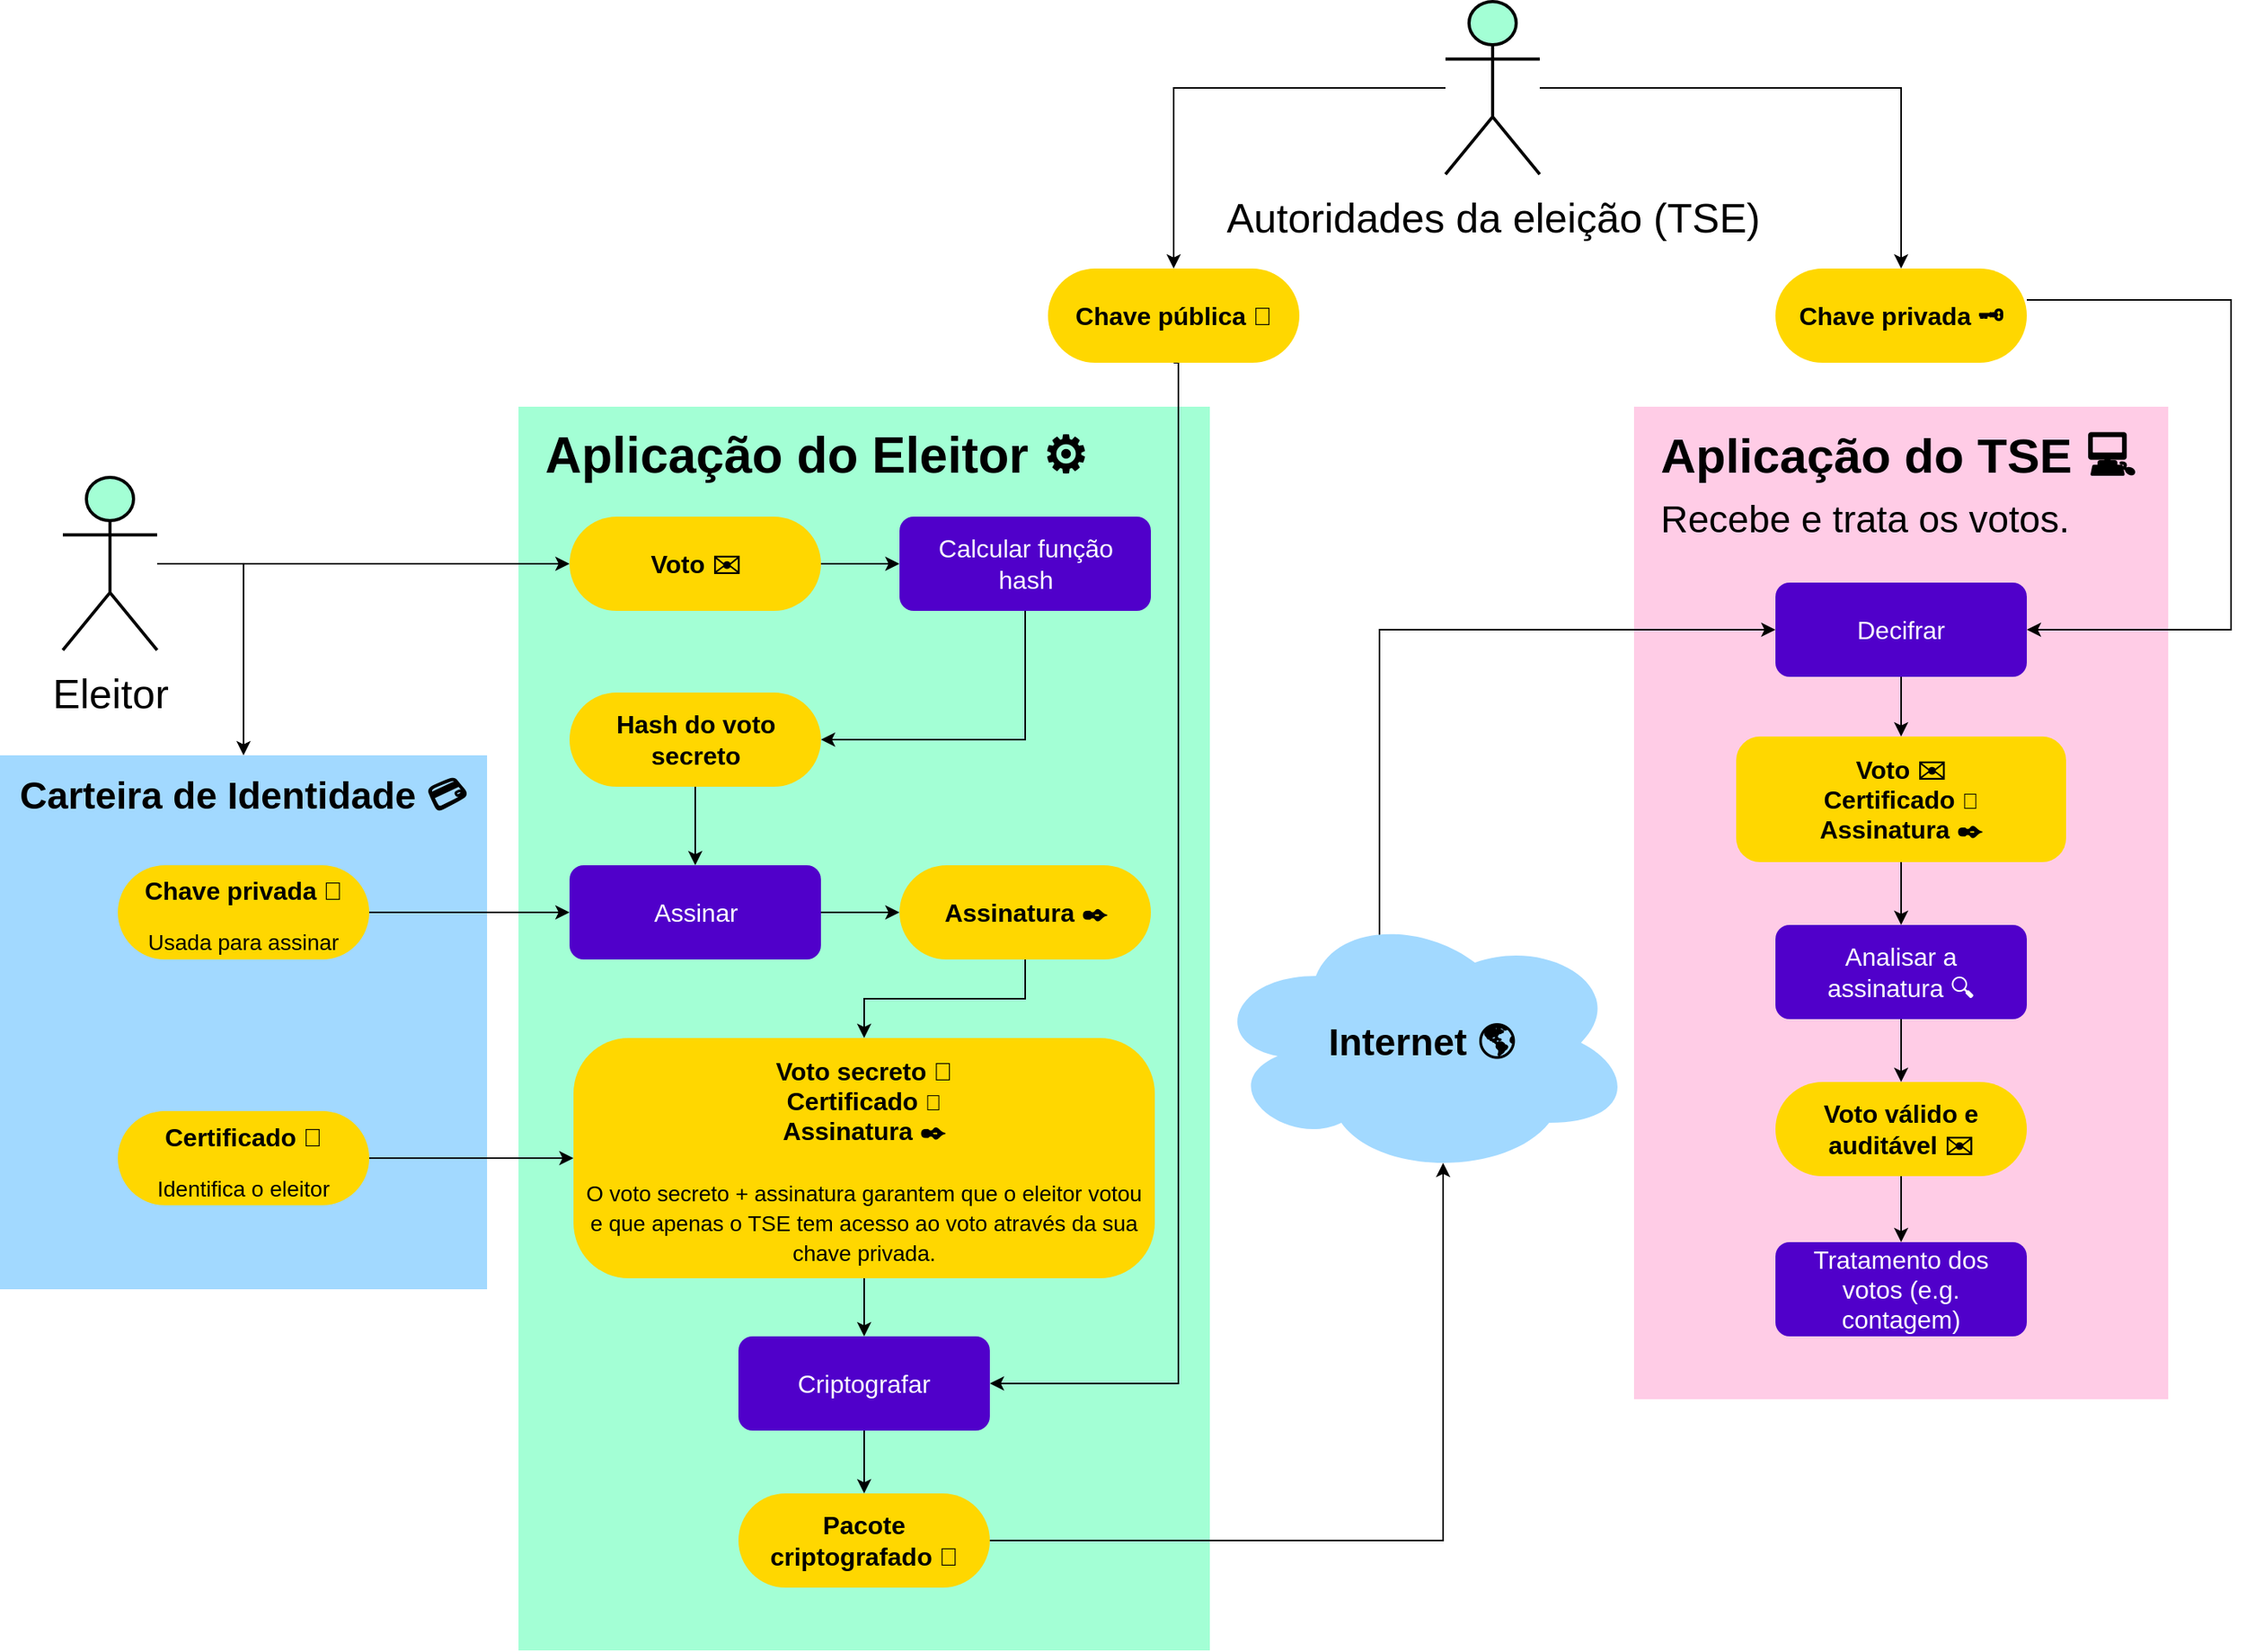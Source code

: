 <mxfile version="17.4.6" type="device"><diagram id="9zpVcPlieo6CxjOv25YS" name="Página-1"><mxGraphModel dx="2844" dy="1532" grid="1" gridSize="10" guides="1" tooltips="1" connect="1" arrows="1" fold="1" page="1" pageScale="1" pageWidth="827" pageHeight="1169" math="0" shadow="0"><root><mxCell id="0"/><mxCell id="1" parent="0"/><mxCell id="1DEdDPqQPx3AVPwAO34K-33" value="&lt;font style=&quot;font-size: 31px&quot;&gt;&lt;b&gt;Aplicação do TSE &lt;/b&gt;&lt;b&gt;💻&lt;/b&gt;&lt;/font&gt;&lt;br&gt;&lt;font style=&quot;font-size: 24px&quot;&gt;Recebe e trata os votos.&lt;/font&gt;" style="rounded=0;whiteSpace=wrap;html=1;strokeColor=none;fillColor=#FFCCE6;verticalAlign=top;align=left;spacing=2;spacingLeft=15;spacingTop=5;fontSize=32;" parent="1" vertex="1"><mxGeometry x="1040" y="278" width="340" height="632" as="geometry"/></mxCell><mxCell id="1DEdDPqQPx3AVPwAO34K-5" value="&lt;font style=&quot;font-size: 32px&quot;&gt;&lt;b style=&quot;font-size: 32px&quot;&gt;Aplicação do Eleitor&amp;nbsp;&lt;/b&gt;&lt;/font&gt;&lt;span style=&quot;font-size: 32px&quot;&gt;&lt;b style=&quot;font-size: 32px&quot;&gt;⚙️&lt;br style=&quot;font-size: 32px&quot;&gt;&lt;/b&gt;&lt;/span&gt;" style="rounded=0;whiteSpace=wrap;html=1;strokeColor=none;fillColor=#A3FFD5;verticalAlign=top;align=left;spacing=2;spacingLeft=15;spacingTop=5;fontSize=32;" parent="1" vertex="1"><mxGeometry x="330" y="278" width="440" height="792" as="geometry"/></mxCell><mxCell id="1DEdDPqQPx3AVPwAO34K-1" value="&lt;font style=&quot;font-size: 24px;&quot;&gt;&lt;b style=&quot;font-size: 24px;&quot;&gt;Carteira de Identidade&amp;nbsp;💳&lt;/b&gt;&lt;/font&gt;" style="rounded=0;whiteSpace=wrap;html=1;strokeColor=none;fillColor=#A2D9FF;verticalAlign=top;spacingTop=5;fontSize=24;" parent="1" vertex="1"><mxGeometry y="500" width="310" height="340" as="geometry"/></mxCell><mxCell id="1DEdDPqQPx3AVPwAO34K-27" style="edgeStyle=orthogonalEdgeStyle;rounded=0;orthogonalLoop=1;jettySize=auto;html=1;entryX=0;entryY=0.5;entryDx=0;entryDy=0;fontFamily=Georgia;fontSize=16;fontColor=#FFFFFF;" parent="1" source="1DEdDPqQPx3AVPwAO34K-2" target="1DEdDPqQPx3AVPwAO34K-15" edge="1"><mxGeometry relative="1" as="geometry"/></mxCell><mxCell id="1DEdDPqQPx3AVPwAO34K-2" value="&lt;font style=&quot;font-size: 16px&quot;&gt;&lt;font style=&quot;font-size: 16px&quot;&gt;&lt;b&gt;Chave privada&amp;nbsp;&lt;/b&gt;&lt;/font&gt;&lt;b&gt;🔑&lt;/b&gt;&lt;/font&gt;&lt;br&gt;&lt;br&gt;&lt;font style=&quot;font-size: 14px&quot;&gt;Usada para assinar&lt;/font&gt;" style="rounded=1;whiteSpace=wrap;html=1;fillColor=#FFD700;verticalAlign=top;arcSize=50;strokeColor=none;" parent="1" vertex="1"><mxGeometry x="75" y="570" width="160" height="60" as="geometry"/></mxCell><mxCell id="1DEdDPqQPx3AVPwAO34K-29" style="edgeStyle=orthogonalEdgeStyle;rounded=0;orthogonalLoop=1;jettySize=auto;html=1;entryX=0;entryY=0.5;entryDx=0;entryDy=0;fontFamily=Georgia;fontSize=16;fontColor=#FFFFFF;" parent="1" source="1DEdDPqQPx3AVPwAO34K-3" target="1DEdDPqQPx3AVPwAO34K-19" edge="1"><mxGeometry relative="1" as="geometry"/></mxCell><mxCell id="1DEdDPqQPx3AVPwAO34K-3" value="&lt;font style=&quot;font-size: 16px&quot;&gt;&lt;font style=&quot;font-size: 16px&quot;&gt;&lt;font style=&quot;font-size: 16px&quot;&gt;&lt;b&gt;Certificado&amp;nbsp;&lt;/b&gt;&lt;/font&gt;&lt;/font&gt;&lt;b&gt;📜&lt;/b&gt;&lt;br&gt;&lt;/font&gt;&lt;br&gt;&lt;font style=&quot;font-size: 14px&quot;&gt;Identifica o eleitor&lt;/font&gt;" style="rounded=1;whiteSpace=wrap;html=1;fillColor=#FFD700;verticalAlign=top;arcSize=50;strokeColor=none;" parent="1" vertex="1"><mxGeometry x="75" y="726.5" width="160" height="60" as="geometry"/></mxCell><mxCell id="M1GfgD9bjBIyjw1lU3T--3" style="edgeStyle=orthogonalEdgeStyle;rounded=0;orthogonalLoop=1;jettySize=auto;html=1;entryX=0;entryY=0.5;entryDx=0;entryDy=0;" edge="1" parent="1" source="1DEdDPqQPx3AVPwAO34K-6" target="1DEdDPqQPx3AVPwAO34K-11"><mxGeometry relative="1" as="geometry"/></mxCell><mxCell id="1DEdDPqQPx3AVPwAO34K-6" value="&lt;font style=&quot;font-size: 16px&quot;&gt;Voto&amp;nbsp;✉️&lt;/font&gt;" style="rounded=1;whiteSpace=wrap;html=1;fillColor=#FFD700;verticalAlign=middle;arcSize=50;strokeColor=none;align=center;fontSize=16;fontStyle=1" parent="1" vertex="1"><mxGeometry x="362.5" y="348" width="160" height="60" as="geometry"/></mxCell><mxCell id="M1GfgD9bjBIyjw1lU3T--4" style="edgeStyle=orthogonalEdgeStyle;rounded=0;orthogonalLoop=1;jettySize=auto;html=1;entryX=1;entryY=0.5;entryDx=0;entryDy=0;" edge="1" parent="1" source="1DEdDPqQPx3AVPwAO34K-11" target="1DEdDPqQPx3AVPwAO34K-13"><mxGeometry relative="1" as="geometry"><Array as="points"><mxPoint x="653" y="490"/></Array></mxGeometry></mxCell><mxCell id="1DEdDPqQPx3AVPwAO34K-11" value="Calcular função hash" style="rounded=1;whiteSpace=wrap;html=1;fontFamily=Helvetica;fontSize=16;fillColor=#5000CA;align=center;verticalAlign=middle;strokeColor=none;fontColor=#FFFFFF;spacingLeft=5;spacingRight=5;" parent="1" vertex="1"><mxGeometry x="572.5" y="348" width="160" height="60" as="geometry"/></mxCell><mxCell id="1DEdDPqQPx3AVPwAO34K-16" style="edgeStyle=orthogonalEdgeStyle;rounded=0;orthogonalLoop=1;jettySize=auto;html=1;entryX=0.5;entryY=0;entryDx=0;entryDy=0;fontFamily=Helvetica;fontSize=16;fontColor=#FFFFFF;" parent="1" source="1DEdDPqQPx3AVPwAO34K-13" target="1DEdDPqQPx3AVPwAO34K-15" edge="1"><mxGeometry relative="1" as="geometry"/></mxCell><mxCell id="1DEdDPqQPx3AVPwAO34K-13" value="&lt;font style=&quot;font-size: 16px&quot;&gt;Hash do voto secreto&lt;/font&gt;" style="rounded=1;whiteSpace=wrap;html=1;fillColor=#FFD700;verticalAlign=middle;arcSize=50;strokeColor=none;align=center;fontSize=16;fontStyle=1;spacingLeft=5;spacingRight=5;" parent="1" vertex="1"><mxGeometry x="362.5" y="460" width="160" height="60" as="geometry"/></mxCell><mxCell id="1DEdDPqQPx3AVPwAO34K-18" style="edgeStyle=orthogonalEdgeStyle;rounded=0;orthogonalLoop=1;jettySize=auto;html=1;entryX=0;entryY=0.5;entryDx=0;entryDy=0;fontFamily=Helvetica;fontSize=16;fontColor=#FFFFFF;" parent="1" source="1DEdDPqQPx3AVPwAO34K-15" target="1DEdDPqQPx3AVPwAO34K-17" edge="1"><mxGeometry relative="1" as="geometry"/></mxCell><mxCell id="1DEdDPqQPx3AVPwAO34K-15" value="Assinar" style="rounded=1;whiteSpace=wrap;html=1;fontFamily=Helvetica;fontSize=16;fillColor=#5000CA;align=center;verticalAlign=middle;strokeColor=none;fontColor=#FFFFFF;spacingLeft=5;spacingRight=5;" parent="1" vertex="1"><mxGeometry x="362.5" y="570" width="160" height="60" as="geometry"/></mxCell><mxCell id="1DEdDPqQPx3AVPwAO34K-25" style="edgeStyle=orthogonalEdgeStyle;rounded=0;orthogonalLoop=1;jettySize=auto;html=1;entryX=0.5;entryY=0;entryDx=0;entryDy=0;fontFamily=Georgia;fontSize=16;fontColor=#FFFFFF;" parent="1" source="1DEdDPqQPx3AVPwAO34K-17" target="1DEdDPqQPx3AVPwAO34K-19" edge="1"><mxGeometry relative="1" as="geometry"/></mxCell><mxCell id="1DEdDPqQPx3AVPwAO34K-17" value="&lt;font style=&quot;font-size: 16px&quot;&gt;Assinatura&amp;nbsp;✒️&lt;/font&gt;" style="rounded=1;whiteSpace=wrap;html=1;fillColor=#FFD700;verticalAlign=middle;arcSize=50;strokeColor=none;align=center;fontSize=16;fontStyle=1" parent="1" vertex="1"><mxGeometry x="572.5" y="570" width="160" height="60" as="geometry"/></mxCell><mxCell id="M1GfgD9bjBIyjw1lU3T--5" style="edgeStyle=orthogonalEdgeStyle;rounded=0;orthogonalLoop=1;jettySize=auto;html=1;entryX=0.5;entryY=0;entryDx=0;entryDy=0;" edge="1" parent="1" source="1DEdDPqQPx3AVPwAO34K-19" target="1DEdDPqQPx3AVPwAO34K-20"><mxGeometry relative="1" as="geometry"/></mxCell><mxCell id="1DEdDPqQPx3AVPwAO34K-19" value="&lt;font&gt;&lt;b style=&quot;font-size: 16px&quot;&gt;Voto secreto 🔐&lt;br&gt;Certificado&amp;nbsp;&lt;span style=&quot;font-size: 14px&quot;&gt;📜&lt;/span&gt;&lt;br&gt;Assinatura ✒️&lt;/b&gt;&lt;br&gt;&lt;br&gt;&lt;font style=&quot;font-size: 14px&quot;&gt;O voto secreto + assinatura garantem que o eleitor votou e que apenas o TSE tem acesso ao voto através da sua chave privada.&lt;/font&gt;&lt;br&gt;&lt;/font&gt;" style="rounded=1;whiteSpace=wrap;html=1;fillColor=#FFD700;verticalAlign=top;arcSize=23;strokeColor=none;align=center;fontSize=16;fontStyle=0;spacingTop=5;spacingRight=5;spacingLeft=5;" parent="1" vertex="1"><mxGeometry x="365" y="680" width="370" height="153" as="geometry"/></mxCell><mxCell id="M1GfgD9bjBIyjw1lU3T--6" style="edgeStyle=orthogonalEdgeStyle;rounded=0;orthogonalLoop=1;jettySize=auto;html=1;entryX=0.5;entryY=0;entryDx=0;entryDy=0;" edge="1" parent="1" source="1DEdDPqQPx3AVPwAO34K-20" target="1DEdDPqQPx3AVPwAO34K-22"><mxGeometry relative="1" as="geometry"/></mxCell><mxCell id="1DEdDPqQPx3AVPwAO34K-20" value="Criptografar" style="rounded=1;whiteSpace=wrap;html=1;fontFamily=Helvetica;fontSize=16;fillColor=#5000CA;align=center;verticalAlign=middle;strokeColor=none;fontColor=#FFFFFF;spacingLeft=5;spacingRight=5;" parent="1" vertex="1"><mxGeometry x="470" y="870" width="160" height="60" as="geometry"/></mxCell><mxCell id="1DEdDPqQPx3AVPwAO34K-32" style="edgeStyle=orthogonalEdgeStyle;rounded=0;orthogonalLoop=1;jettySize=auto;html=1;entryX=0.55;entryY=0.95;entryDx=0;entryDy=0;entryPerimeter=0;fontFamily=Helvetica;fontSize=24;fontColor=#000000;" parent="1" source="1DEdDPqQPx3AVPwAO34K-22" target="1DEdDPqQPx3AVPwAO34K-30" edge="1"><mxGeometry relative="1" as="geometry"/></mxCell><mxCell id="1DEdDPqQPx3AVPwAO34K-22" value="&lt;font style=&quot;font-size: 16px&quot;&gt;Pacote criptografado&amp;nbsp;&lt;/font&gt;🔐" style="rounded=1;whiteSpace=wrap;html=1;fillColor=#FFD700;verticalAlign=middle;arcSize=50;strokeColor=none;align=center;fontSize=16;fontStyle=1;spacingLeft=5;spacingRight=5;" parent="1" vertex="1"><mxGeometry x="470" y="970" width="160" height="60" as="geometry"/></mxCell><mxCell id="1DEdDPqQPx3AVPwAO34K-36" style="edgeStyle=orthogonalEdgeStyle;rounded=0;orthogonalLoop=1;jettySize=auto;html=1;exitX=0.4;exitY=0.1;exitDx=0;exitDy=0;exitPerimeter=0;entryX=0;entryY=0.5;entryDx=0;entryDy=0;fontFamily=Helvetica;fontSize=32;fontColor=#000000;" parent="1" source="1DEdDPqQPx3AVPwAO34K-30" target="1DEdDPqQPx3AVPwAO34K-34" edge="1"><mxGeometry relative="1" as="geometry"><Array as="points"><mxPoint x="878" y="420"/></Array></mxGeometry></mxCell><mxCell id="1DEdDPqQPx3AVPwAO34K-30" value="&lt;font style=&quot;font-size: 24px&quot;&gt;Internet&amp;nbsp;🌎&lt;/font&gt;" style="ellipse;shape=cloud;whiteSpace=wrap;html=1;fontFamily=Helvetica;fontSize=24;fontColor=#000000;fillColor=#A2D9FF;align=center;verticalAlign=middle;strokeColor=none;fontStyle=1" parent="1" vertex="1"><mxGeometry x="770" y="598" width="270" height="170" as="geometry"/></mxCell><mxCell id="1DEdDPqQPx3AVPwAO34K-38" style="edgeStyle=orthogonalEdgeStyle;rounded=0;orthogonalLoop=1;jettySize=auto;html=1;entryX=0.5;entryY=0;entryDx=0;entryDy=0;fontFamily=Helvetica;fontSize=32;fontColor=#000000;" parent="1" source="1DEdDPqQPx3AVPwAO34K-34" target="1DEdDPqQPx3AVPwAO34K-37" edge="1"><mxGeometry relative="1" as="geometry"/></mxCell><mxCell id="1DEdDPqQPx3AVPwAO34K-34" value="Decifrar" style="rounded=1;whiteSpace=wrap;html=1;fontFamily=Helvetica;fontSize=16;fillColor=#5000CA;align=center;verticalAlign=middle;strokeColor=none;fontColor=#FFFFFF;spacingLeft=5;spacingRight=5;" parent="1" vertex="1"><mxGeometry x="1130" y="390" width="160" height="60" as="geometry"/></mxCell><mxCell id="1DEdDPqQPx3AVPwAO34K-40" style="edgeStyle=orthogonalEdgeStyle;rounded=0;orthogonalLoop=1;jettySize=auto;html=1;entryX=0.5;entryY=0;entryDx=0;entryDy=0;fontFamily=Helvetica;fontSize=32;fontColor=#000000;" parent="1" source="1DEdDPqQPx3AVPwAO34K-37" target="1DEdDPqQPx3AVPwAO34K-39" edge="1"><mxGeometry relative="1" as="geometry"/></mxCell><mxCell id="1DEdDPqQPx3AVPwAO34K-37" value="Voto&amp;nbsp;✉️&lt;b&gt;&lt;br&gt;Certificado&amp;nbsp;&lt;span style=&quot;font-size: 14px&quot;&gt;📜&lt;/span&gt;&lt;br&gt;Assinatura ✒️&lt;/b&gt;" style="rounded=1;whiteSpace=wrap;html=1;fillColor=#FFD700;verticalAlign=middle;arcSize=19;strokeColor=none;align=center;fontSize=16;fontStyle=1" parent="1" vertex="1"><mxGeometry x="1105" y="488" width="210" height="80" as="geometry"/></mxCell><mxCell id="1DEdDPqQPx3AVPwAO34K-42" style="edgeStyle=orthogonalEdgeStyle;rounded=0;orthogonalLoop=1;jettySize=auto;html=1;entryX=0.5;entryY=0;entryDx=0;entryDy=0;fontFamily=Helvetica;fontSize=32;fontColor=#000000;" parent="1" source="1DEdDPqQPx3AVPwAO34K-39" target="1DEdDPqQPx3AVPwAO34K-41" edge="1"><mxGeometry relative="1" as="geometry"/></mxCell><mxCell id="1DEdDPqQPx3AVPwAO34K-39" value="Analisar a assinatura 🔍" style="rounded=1;whiteSpace=wrap;html=1;fontFamily=Helvetica;fontSize=16;fillColor=#5000CA;align=center;verticalAlign=middle;strokeColor=none;fontColor=#FFFFFF;spacingLeft=5;spacingRight=5;" parent="1" vertex="1"><mxGeometry x="1130" y="608" width="160" height="60" as="geometry"/></mxCell><mxCell id="M1GfgD9bjBIyjw1lU3T--11" style="edgeStyle=orthogonalEdgeStyle;rounded=0;orthogonalLoop=1;jettySize=auto;html=1;entryX=0.5;entryY=0;entryDx=0;entryDy=0;fontSize=1;" edge="1" parent="1" source="1DEdDPqQPx3AVPwAO34K-41" target="1DEdDPqQPx3AVPwAO34K-46"><mxGeometry relative="1" as="geometry"/></mxCell><mxCell id="1DEdDPqQPx3AVPwAO34K-41" value="Voto válido e auditável ✉️" style="rounded=1;whiteSpace=wrap;html=1;fillColor=#FFD700;verticalAlign=middle;arcSize=50;strokeColor=none;align=center;fontSize=16;fontStyle=1;spacingRight=6;spacingLeft=6;" parent="1" vertex="1"><mxGeometry x="1130" y="708" width="160" height="60" as="geometry"/></mxCell><mxCell id="1DEdDPqQPx3AVPwAO34K-46" value="Tratamento dos votos (e.g. contagem)" style="rounded=1;whiteSpace=wrap;html=1;fontFamily=Helvetica;fontSize=16;fillColor=#5000CA;align=center;verticalAlign=middle;strokeColor=none;fontColor=#FFFFFF;spacingLeft=5;spacingRight=5;" parent="1" vertex="1"><mxGeometry x="1130" y="810" width="160" height="60" as="geometry"/></mxCell><mxCell id="1DEdDPqQPx3AVPwAO34K-50" style="edgeStyle=orthogonalEdgeStyle;rounded=0;orthogonalLoop=1;jettySize=auto;html=1;entryX=0.5;entryY=0;entryDx=0;entryDy=0;fontFamily=Helvetica;fontSize=32;fontColor=#000000;" parent="1" source="1DEdDPqQPx3AVPwAO34K-49" target="1DEdDPqQPx3AVPwAO34K-1" edge="1"><mxGeometry relative="1" as="geometry"><Array as="points"><mxPoint x="155" y="378"/></Array></mxGeometry></mxCell><mxCell id="yQjjq8aKbfQNBp2jnl4I-1" style="edgeStyle=orthogonalEdgeStyle;rounded=0;orthogonalLoop=1;jettySize=auto;html=1;entryX=0;entryY=0.5;entryDx=0;entryDy=0;" parent="1" source="1DEdDPqQPx3AVPwAO34K-49" target="1DEdDPqQPx3AVPwAO34K-6" edge="1"><mxGeometry relative="1" as="geometry"/></mxCell><mxCell id="1DEdDPqQPx3AVPwAO34K-49" value="&lt;font style=&quot;font-size: 26px&quot;&gt;Eleitor&lt;/font&gt;" style="shape=umlActor;verticalLabelPosition=bottom;verticalAlign=top;html=1;outlineConnect=0;fontFamily=Helvetica;fontSize=32;fontColor=#000000;fillColor=#A3FFD5;strokeWidth=2;" parent="1" vertex="1"><mxGeometry x="40" y="323" width="60" height="110" as="geometry"/></mxCell><mxCell id="1DEdDPqQPx3AVPwAO34K-57" style="edgeStyle=orthogonalEdgeStyle;rounded=0;orthogonalLoop=1;jettySize=auto;html=1;entryX=0.5;entryY=0;entryDx=0;entryDy=0;fontFamily=Helvetica;fontSize=32;fontColor=#000000;" parent="1" source="1DEdDPqQPx3AVPwAO34K-51" target="1DEdDPqQPx3AVPwAO34K-53" edge="1"><mxGeometry relative="1" as="geometry"/></mxCell><mxCell id="1DEdDPqQPx3AVPwAO34K-60" style="edgeStyle=orthogonalEdgeStyle;rounded=0;orthogonalLoop=1;jettySize=auto;html=1;entryX=0.5;entryY=0;entryDx=0;entryDy=0;fontFamily=Helvetica;fontSize=32;fontColor=#000000;" parent="1" source="1DEdDPqQPx3AVPwAO34K-51" target="1DEdDPqQPx3AVPwAO34K-52" edge="1"><mxGeometry relative="1" as="geometry"/></mxCell><mxCell id="1DEdDPqQPx3AVPwAO34K-51" value="&lt;font style=&quot;font-size: 26px&quot;&gt;Autoridades da eleição (TSE)&lt;/font&gt;" style="shape=umlActor;verticalLabelPosition=bottom;verticalAlign=top;html=1;outlineConnect=0;fontFamily=Helvetica;fontSize=32;fontColor=#000000;fillColor=#A3FFD5;strokeWidth=2;" parent="1" vertex="1"><mxGeometry x="920" y="20" width="60" height="110" as="geometry"/></mxCell><mxCell id="M1GfgD9bjBIyjw1lU3T--8" style="edgeStyle=orthogonalEdgeStyle;rounded=0;orthogonalLoop=1;jettySize=auto;html=1;entryX=1;entryY=0.5;entryDx=0;entryDy=0;fontSize=31;exitX=0.5;exitY=1;exitDx=0;exitDy=0;" edge="1" parent="1" source="1DEdDPqQPx3AVPwAO34K-52" target="1DEdDPqQPx3AVPwAO34K-20"><mxGeometry relative="1" as="geometry"><mxPoint x="820" y="280" as="sourcePoint"/><Array as="points"><mxPoint x="750" y="900"/></Array></mxGeometry></mxCell><mxCell id="1DEdDPqQPx3AVPwAO34K-52" value="&lt;font style=&quot;font-size: 16px&quot;&gt;Chave pública&amp;nbsp;👥&lt;/font&gt;" style="rounded=1;whiteSpace=wrap;html=1;fillColor=#FFD700;verticalAlign=middle;arcSize=50;strokeColor=none;align=center;fontSize=16;fontStyle=1" parent="1" vertex="1"><mxGeometry x="667" y="190" width="160" height="60" as="geometry"/></mxCell><mxCell id="1DEdDPqQPx3AVPwAO34K-63" style="edgeStyle=orthogonalEdgeStyle;rounded=0;orthogonalLoop=1;jettySize=auto;html=1;entryX=1;entryY=0.5;entryDx=0;entryDy=0;fontFamily=Helvetica;fontSize=32;fontColor=#000000;" parent="1" source="1DEdDPqQPx3AVPwAO34K-53" target="1DEdDPqQPx3AVPwAO34K-34" edge="1"><mxGeometry relative="1" as="geometry"><Array as="points"><mxPoint x="1420" y="210"/><mxPoint x="1420" y="420"/></Array></mxGeometry></mxCell><mxCell id="1DEdDPqQPx3AVPwAO34K-53" value="&lt;font style=&quot;font-size: 16px&quot;&gt;Chave privada&amp;nbsp;🗝️&lt;/font&gt;" style="rounded=1;whiteSpace=wrap;html=1;fillColor=#FFD700;verticalAlign=middle;arcSize=50;strokeColor=none;align=center;fontSize=16;fontStyle=1" parent="1" vertex="1"><mxGeometry x="1130" y="190" width="160" height="60" as="geometry"/></mxCell></root></mxGraphModel></diagram></mxfile>